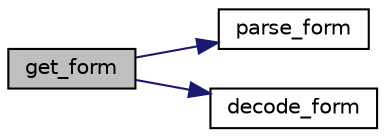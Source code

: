 digraph "get_form"
{
  edge [fontname="Helvetica",fontsize="10",labelfontname="Helvetica",labelfontsize="10"];
  node [fontname="Helvetica",fontsize="10",shape=record];
  rankdir="LR";
  Node1 [label="get_form",height=0.2,width=0.4,color="black", fillcolor="grey75", style="filled", fontcolor="black"];
  Node1 -> Node2 [color="midnightblue",fontsize="10",style="solid",fontname="Helvetica"];
  Node2 [label="parse_form",height=0.2,width=0.4,color="black", fillcolor="white", style="filled",URL="$ledctrl_8c.html#ac7b6307dd31dc39dcf8364308ecd3895"];
  Node1 -> Node3 [color="midnightblue",fontsize="10",style="solid",fontname="Helvetica"];
  Node3 [label="decode_form",height=0.2,width=0.4,color="black", fillcolor="white", style="filled",URL="$ledctrl_8c.html#a43e28f82afc8ec8a54f6fa539f93e087"];
}
